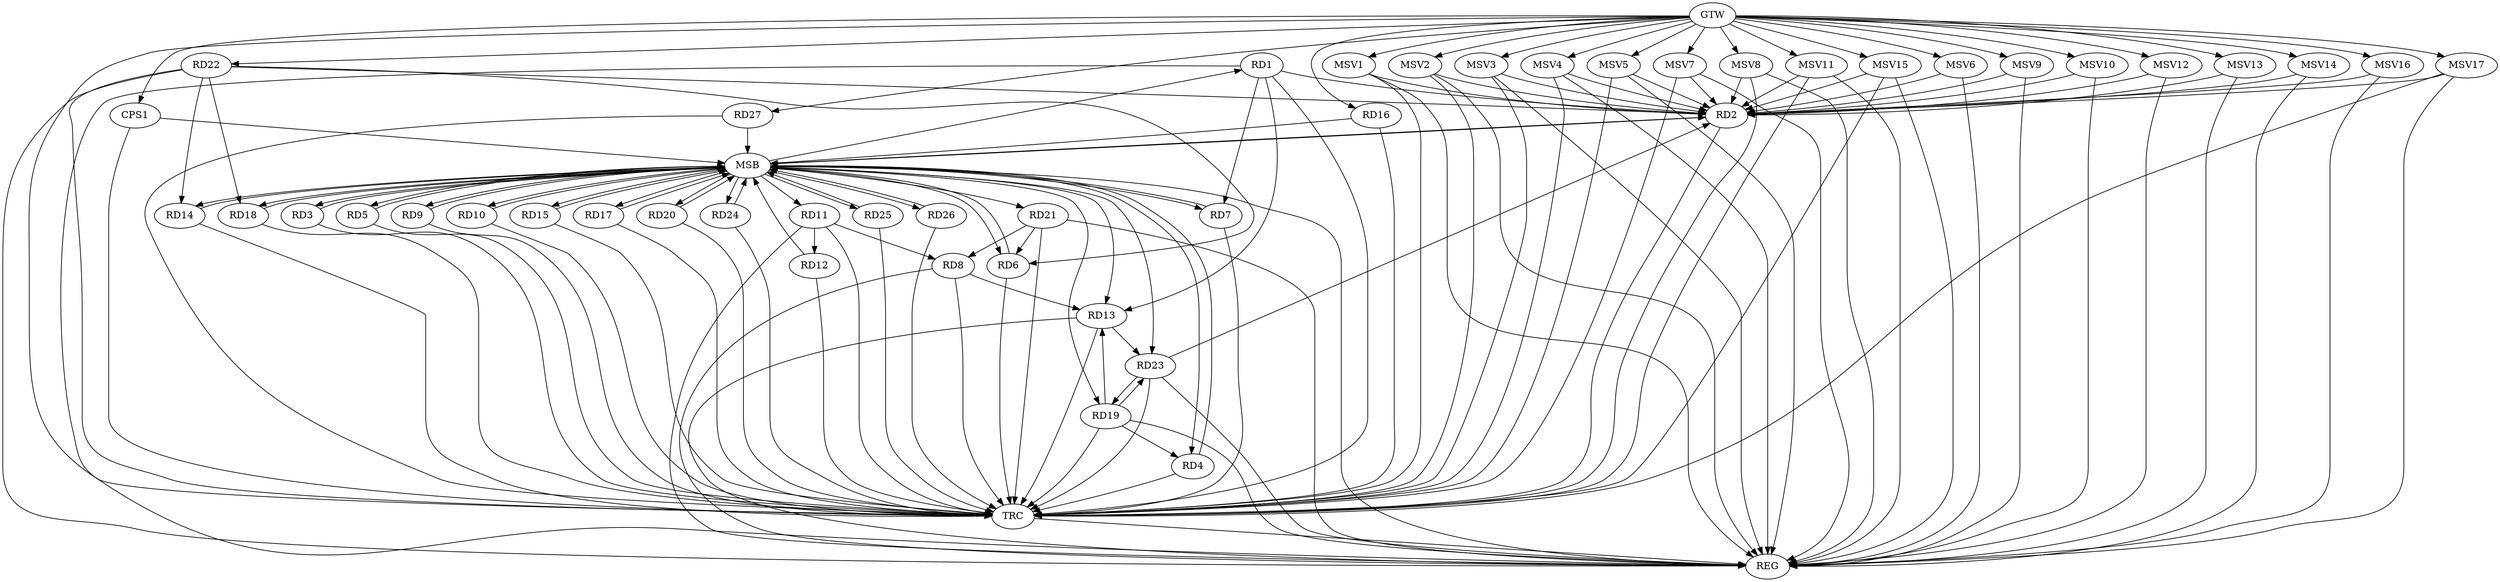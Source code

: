 strict digraph G {
  RD1 [ label="RD1" ];
  RD2 [ label="RD2" ];
  RD3 [ label="RD3" ];
  RD4 [ label="RD4" ];
  RD5 [ label="RD5" ];
  RD6 [ label="RD6" ];
  RD7 [ label="RD7" ];
  RD8 [ label="RD8" ];
  RD9 [ label="RD9" ];
  RD10 [ label="RD10" ];
  RD11 [ label="RD11" ];
  RD12 [ label="RD12" ];
  RD13 [ label="RD13" ];
  RD14 [ label="RD14" ];
  RD15 [ label="RD15" ];
  RD16 [ label="RD16" ];
  RD17 [ label="RD17" ];
  RD18 [ label="RD18" ];
  RD19 [ label="RD19" ];
  RD20 [ label="RD20" ];
  RD21 [ label="RD21" ];
  RD22 [ label="RD22" ];
  RD23 [ label="RD23" ];
  RD24 [ label="RD24" ];
  RD25 [ label="RD25" ];
  RD26 [ label="RD26" ];
  RD27 [ label="RD27" ];
  CPS1 [ label="CPS1" ];
  GTW [ label="GTW" ];
  REG [ label="REG" ];
  MSB [ label="MSB" ];
  TRC [ label="TRC" ];
  MSV1 [ label="MSV1" ];
  MSV2 [ label="MSV2" ];
  MSV3 [ label="MSV3" ];
  MSV4 [ label="MSV4" ];
  MSV5 [ label="MSV5" ];
  MSV6 [ label="MSV6" ];
  MSV7 [ label="MSV7" ];
  MSV8 [ label="MSV8" ];
  MSV9 [ label="MSV9" ];
  MSV10 [ label="MSV10" ];
  MSV11 [ label="MSV11" ];
  MSV12 [ label="MSV12" ];
  MSV13 [ label="MSV13" ];
  MSV14 [ label="MSV14" ];
  MSV15 [ label="MSV15" ];
  MSV16 [ label="MSV16" ];
  MSV17 [ label="MSV17" ];
  RD1 -> RD2;
  RD1 -> RD7;
  RD1 -> RD13;
  RD22 -> RD2;
  RD23 -> RD2;
  RD19 -> RD4;
  RD21 -> RD6;
  RD22 -> RD6;
  RD11 -> RD8;
  RD8 -> RD13;
  RD21 -> RD8;
  RD11 -> RD12;
  RD19 -> RD13;
  RD13 -> RD23;
  RD22 -> RD14;
  RD22 -> RD18;
  RD19 -> RD23;
  RD23 -> RD19;
  GTW -> RD16;
  GTW -> RD22;
  GTW -> RD27;
  GTW -> CPS1;
  RD1 -> REG;
  RD8 -> REG;
  RD11 -> REG;
  RD13 -> REG;
  RD19 -> REG;
  RD21 -> REG;
  RD22 -> REG;
  RD23 -> REG;
  RD2 -> MSB;
  MSB -> RD20;
  MSB -> REG;
  RD3 -> MSB;
  MSB -> RD5;
  MSB -> RD10;
  MSB -> RD17;
  RD4 -> MSB;
  MSB -> RD19;
  RD5 -> MSB;
  RD6 -> MSB;
  MSB -> RD14;
  RD7 -> MSB;
  MSB -> RD9;
  MSB -> RD15;
  MSB -> RD24;
  RD9 -> MSB;
  RD10 -> MSB;
  MSB -> RD6;
  RD12 -> MSB;
  MSB -> RD18;
  RD14 -> MSB;
  MSB -> RD11;
  MSB -> RD26;
  RD15 -> MSB;
  MSB -> RD25;
  RD16 -> MSB;
  MSB -> RD23;
  RD17 -> MSB;
  MSB -> RD21;
  RD18 -> MSB;
  RD20 -> MSB;
  MSB -> RD3;
  RD24 -> MSB;
  MSB -> RD4;
  RD25 -> MSB;
  MSB -> RD1;
  MSB -> RD2;
  MSB -> RD13;
  RD26 -> MSB;
  RD27 -> MSB;
  CPS1 -> MSB;
  MSB -> RD7;
  RD1 -> TRC;
  RD2 -> TRC;
  RD3 -> TRC;
  RD4 -> TRC;
  RD5 -> TRC;
  RD6 -> TRC;
  RD7 -> TRC;
  RD8 -> TRC;
  RD9 -> TRC;
  RD10 -> TRC;
  RD11 -> TRC;
  RD12 -> TRC;
  RD13 -> TRC;
  RD14 -> TRC;
  RD15 -> TRC;
  RD16 -> TRC;
  RD17 -> TRC;
  RD18 -> TRC;
  RD19 -> TRC;
  RD20 -> TRC;
  RD21 -> TRC;
  RD22 -> TRC;
  RD23 -> TRC;
  RD24 -> TRC;
  RD25 -> TRC;
  RD26 -> TRC;
  RD27 -> TRC;
  CPS1 -> TRC;
  GTW -> TRC;
  TRC -> REG;
  MSV1 -> RD2;
  GTW -> MSV1;
  MSV1 -> REG;
  MSV1 -> TRC;
  MSV2 -> RD2;
  MSV3 -> RD2;
  MSV4 -> RD2;
  GTW -> MSV2;
  MSV2 -> REG;
  MSV2 -> TRC;
  GTW -> MSV3;
  MSV3 -> REG;
  MSV3 -> TRC;
  GTW -> MSV4;
  MSV4 -> REG;
  MSV4 -> TRC;
  MSV5 -> RD2;
  GTW -> MSV5;
  MSV5 -> REG;
  MSV5 -> TRC;
  MSV6 -> RD2;
  MSV7 -> RD2;
  GTW -> MSV6;
  MSV6 -> REG;
  GTW -> MSV7;
  MSV7 -> REG;
  MSV7 -> TRC;
  MSV8 -> RD2;
  GTW -> MSV8;
  MSV8 -> REG;
  MSV8 -> TRC;
  MSV9 -> RD2;
  GTW -> MSV9;
  MSV9 -> REG;
  MSV10 -> RD2;
  GTW -> MSV10;
  MSV10 -> REG;
  MSV11 -> RD2;
  MSV12 -> RD2;
  MSV13 -> RD2;
  GTW -> MSV11;
  MSV11 -> REG;
  MSV11 -> TRC;
  GTW -> MSV12;
  MSV12 -> REG;
  GTW -> MSV13;
  MSV13 -> REG;
  MSV14 -> RD2;
  GTW -> MSV14;
  MSV14 -> REG;
  MSV15 -> RD2;
  GTW -> MSV15;
  MSV15 -> REG;
  MSV15 -> TRC;
  MSV16 -> RD2;
  MSV17 -> RD2;
  GTW -> MSV16;
  MSV16 -> REG;
  GTW -> MSV17;
  MSV17 -> REG;
  MSV17 -> TRC;
}
